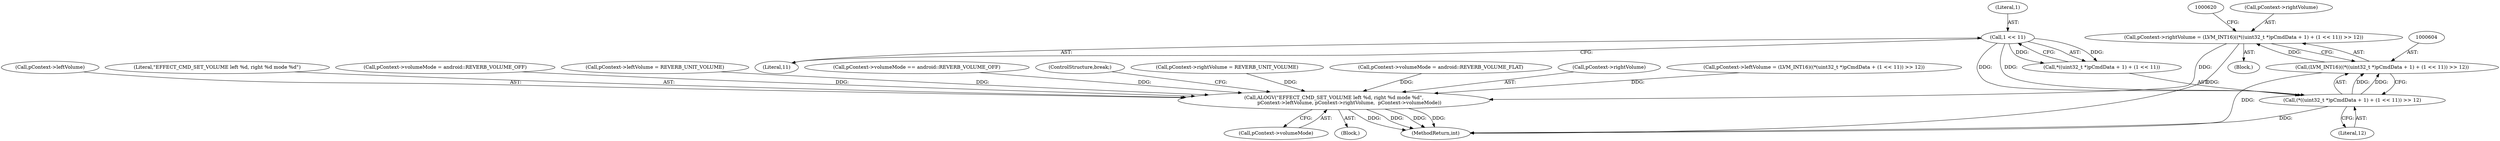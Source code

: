 digraph "0_Android_9e29523b9537983b4c4b205ff868d0b3bca0383b_0@pointer" {
"1000599" [label="(Call,pContext->rightVolume = (LVM_INT16)((*((uint32_t *)pCmdData + 1) + (1 << 11)) >> 12))"];
"1000603" [label="(Call,(LVM_INT16)((*((uint32_t *)pCmdData + 1) + (1 << 11)) >> 12))"];
"1000605" [label="(Call,(*((uint32_t *)pCmdData + 1) + (1 << 11)) >> 12)"];
"1000613" [label="(Call,1 << 11)"];
"1000664" [label="(Call,ALOGV(\"EFFECT_CMD_SET_VOLUME left %d, right %d mode %d\",\n                    pContext->leftVolume, pContext->rightVolume,  pContext->volumeMode))"];
"1000613" [label="(Call,1 << 11)"];
"1000603" [label="(Call,(LVM_INT16)((*((uint32_t *)pCmdData + 1) + (1 << 11)) >> 12))"];
"1000138" [label="(Block,)"];
"1000615" [label="(Literal,11)"];
"1000649" [label="(Call,pContext->leftVolume = REVERB_UNIT_VOLUME)"];
"1000688" [label="(MethodReturn,int)"];
"1000599" [label="(Call,pContext->rightVolume = (LVM_INT16)((*((uint32_t *)pCmdData + 1) + (1 << 11)) >> 12))"];
"1000606" [label="(Call,*((uint32_t *)pCmdData + 1) + (1 << 11))"];
"1000636" [label="(Call,pContext->volumeMode == android::REVERB_VOLUME_OFF)"];
"1000664" [label="(Call,ALOGV(\"EFFECT_CMD_SET_VOLUME left %d, right %d mode %d\",\n                    pContext->leftVolume, pContext->rightVolume,  pContext->volumeMode))"];
"1000616" [label="(Literal,12)"];
"1000675" [label="(ControlStructure,break;)"];
"1000672" [label="(Call,pContext->volumeMode)"];
"1000654" [label="(Call,pContext->rightVolume = REVERB_UNIT_VOLUME)"];
"1000642" [label="(Call,pContext->volumeMode = android::REVERB_VOLUME_FLAT)"];
"1000605" [label="(Call,(*((uint32_t *)pCmdData + 1) + (1 << 11)) >> 12)"];
"1000669" [label="(Call,pContext->rightVolume)"];
"1000583" [label="(Call,pContext->leftVolume = (LVM_INT16)((*(uint32_t *)pCmdData + (1 << 11)) >> 12))"];
"1000600" [label="(Call,pContext->rightVolume)"];
"1000614" [label="(Literal,1)"];
"1000666" [label="(Call,pContext->leftVolume)"];
"1000582" [label="(Block,)"];
"1000665" [label="(Literal,\"EFFECT_CMD_SET_VOLUME left %d, right %d mode %d\")"];
"1000659" [label="(Call,pContext->volumeMode = android::REVERB_VOLUME_OFF)"];
"1000599" -> "1000582"  [label="AST: "];
"1000599" -> "1000603"  [label="CFG: "];
"1000600" -> "1000599"  [label="AST: "];
"1000603" -> "1000599"  [label="AST: "];
"1000620" -> "1000599"  [label="CFG: "];
"1000599" -> "1000688"  [label="DDG: "];
"1000603" -> "1000599"  [label="DDG: "];
"1000599" -> "1000664"  [label="DDG: "];
"1000603" -> "1000605"  [label="CFG: "];
"1000604" -> "1000603"  [label="AST: "];
"1000605" -> "1000603"  [label="AST: "];
"1000603" -> "1000688"  [label="DDG: "];
"1000605" -> "1000603"  [label="DDG: "];
"1000605" -> "1000603"  [label="DDG: "];
"1000605" -> "1000616"  [label="CFG: "];
"1000606" -> "1000605"  [label="AST: "];
"1000616" -> "1000605"  [label="AST: "];
"1000605" -> "1000688"  [label="DDG: "];
"1000613" -> "1000605"  [label="DDG: "];
"1000613" -> "1000605"  [label="DDG: "];
"1000613" -> "1000606"  [label="AST: "];
"1000613" -> "1000615"  [label="CFG: "];
"1000614" -> "1000613"  [label="AST: "];
"1000615" -> "1000613"  [label="AST: "];
"1000606" -> "1000613"  [label="CFG: "];
"1000613" -> "1000606"  [label="DDG: "];
"1000613" -> "1000606"  [label="DDG: "];
"1000664" -> "1000138"  [label="AST: "];
"1000664" -> "1000672"  [label="CFG: "];
"1000665" -> "1000664"  [label="AST: "];
"1000666" -> "1000664"  [label="AST: "];
"1000669" -> "1000664"  [label="AST: "];
"1000672" -> "1000664"  [label="AST: "];
"1000675" -> "1000664"  [label="CFG: "];
"1000664" -> "1000688"  [label="DDG: "];
"1000664" -> "1000688"  [label="DDG: "];
"1000664" -> "1000688"  [label="DDG: "];
"1000664" -> "1000688"  [label="DDG: "];
"1000649" -> "1000664"  [label="DDG: "];
"1000583" -> "1000664"  [label="DDG: "];
"1000654" -> "1000664"  [label="DDG: "];
"1000642" -> "1000664"  [label="DDG: "];
"1000659" -> "1000664"  [label="DDG: "];
"1000636" -> "1000664"  [label="DDG: "];
}
